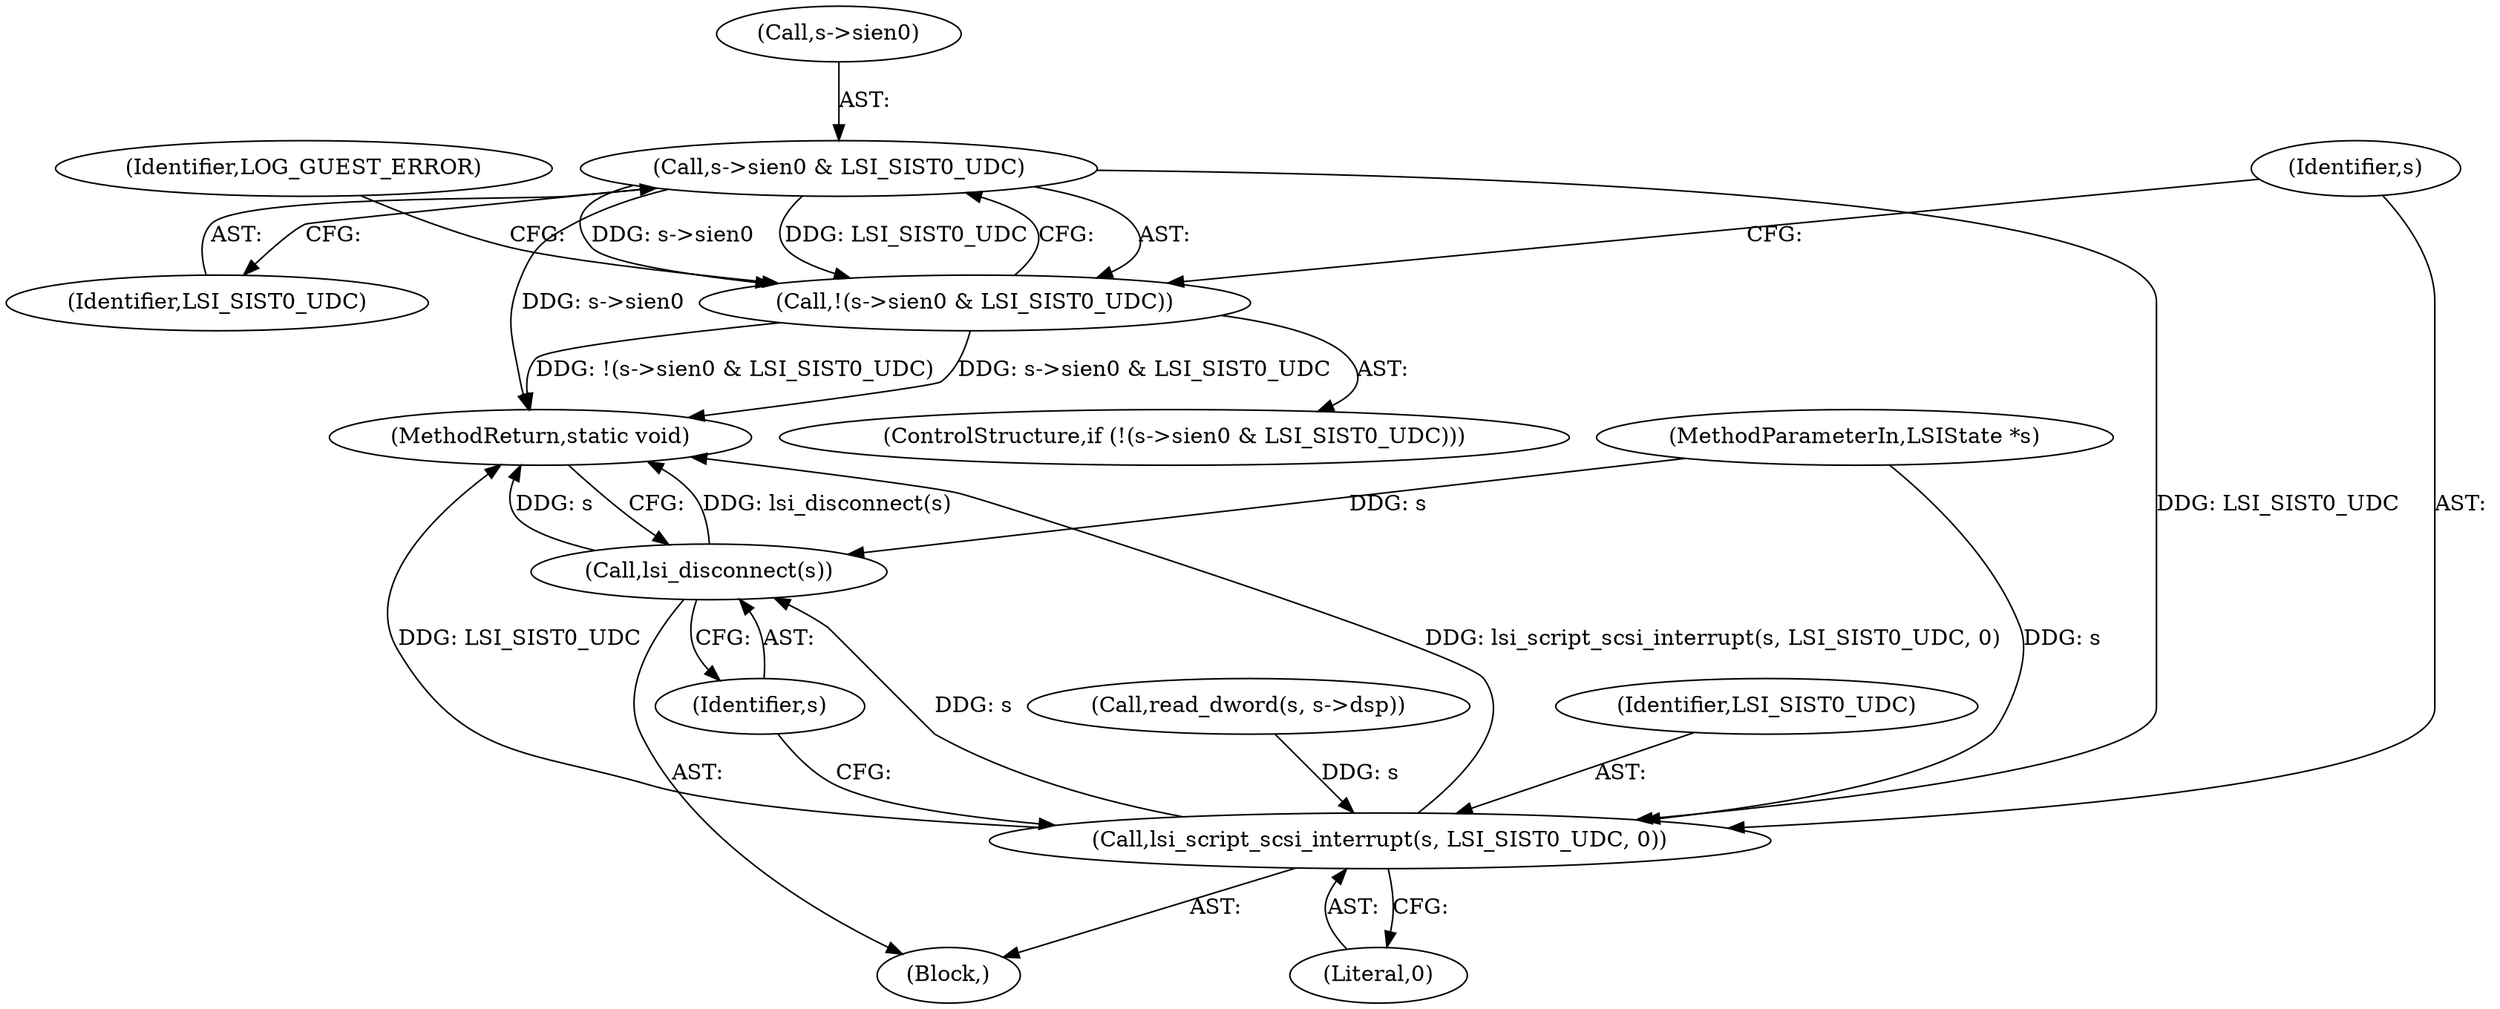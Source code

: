 digraph "0_qemu_de594e47659029316bbf9391efb79da0a1a08e08@pointer" {
"1000144" [label="(Call,s->sien0 & LSI_SIST0_UDC)"];
"1000143" [label="(Call,!(s->sien0 & LSI_SIST0_UDC))"];
"1000153" [label="(Call,lsi_script_scsi_interrupt(s, LSI_SIST0_UDC, 0))"];
"1000157" [label="(Call,lsi_disconnect(s))"];
"1000158" [label="(Identifier,s)"];
"1000180" [label="(MethodReturn,static void)"];
"1000153" [label="(Call,lsi_script_scsi_interrupt(s, LSI_SIST0_UDC, 0))"];
"1000156" [label="(Literal,0)"];
"1000145" [label="(Call,s->sien0)"];
"1000154" [label="(Identifier,s)"];
"1000142" [label="(ControlStructure,if (!(s->sien0 & LSI_SIST0_UDC)))"];
"1000157" [label="(Call,lsi_disconnect(s))"];
"1000148" [label="(Identifier,LSI_SIST0_UDC)"];
"1000151" [label="(Identifier,LOG_GUEST_ERROR)"];
"1000141" [label="(Block,)"];
"1000133" [label="(Call,read_dword(s, s->dsp))"];
"1000102" [label="(MethodParameterIn,LSIState *s)"];
"1000143" [label="(Call,!(s->sien0 & LSI_SIST0_UDC))"];
"1000155" [label="(Identifier,LSI_SIST0_UDC)"];
"1000144" [label="(Call,s->sien0 & LSI_SIST0_UDC)"];
"1000144" -> "1000143"  [label="AST: "];
"1000144" -> "1000148"  [label="CFG: "];
"1000145" -> "1000144"  [label="AST: "];
"1000148" -> "1000144"  [label="AST: "];
"1000143" -> "1000144"  [label="CFG: "];
"1000144" -> "1000180"  [label="DDG: s->sien0"];
"1000144" -> "1000143"  [label="DDG: s->sien0"];
"1000144" -> "1000143"  [label="DDG: LSI_SIST0_UDC"];
"1000144" -> "1000153"  [label="DDG: LSI_SIST0_UDC"];
"1000143" -> "1000142"  [label="AST: "];
"1000151" -> "1000143"  [label="CFG: "];
"1000154" -> "1000143"  [label="CFG: "];
"1000143" -> "1000180"  [label="DDG: s->sien0 & LSI_SIST0_UDC"];
"1000143" -> "1000180"  [label="DDG: !(s->sien0 & LSI_SIST0_UDC)"];
"1000153" -> "1000141"  [label="AST: "];
"1000153" -> "1000156"  [label="CFG: "];
"1000154" -> "1000153"  [label="AST: "];
"1000155" -> "1000153"  [label="AST: "];
"1000156" -> "1000153"  [label="AST: "];
"1000158" -> "1000153"  [label="CFG: "];
"1000153" -> "1000180"  [label="DDG: LSI_SIST0_UDC"];
"1000153" -> "1000180"  [label="DDG: lsi_script_scsi_interrupt(s, LSI_SIST0_UDC, 0)"];
"1000133" -> "1000153"  [label="DDG: s"];
"1000102" -> "1000153"  [label="DDG: s"];
"1000153" -> "1000157"  [label="DDG: s"];
"1000157" -> "1000141"  [label="AST: "];
"1000157" -> "1000158"  [label="CFG: "];
"1000158" -> "1000157"  [label="AST: "];
"1000180" -> "1000157"  [label="CFG: "];
"1000157" -> "1000180"  [label="DDG: lsi_disconnect(s)"];
"1000157" -> "1000180"  [label="DDG: s"];
"1000102" -> "1000157"  [label="DDG: s"];
}
